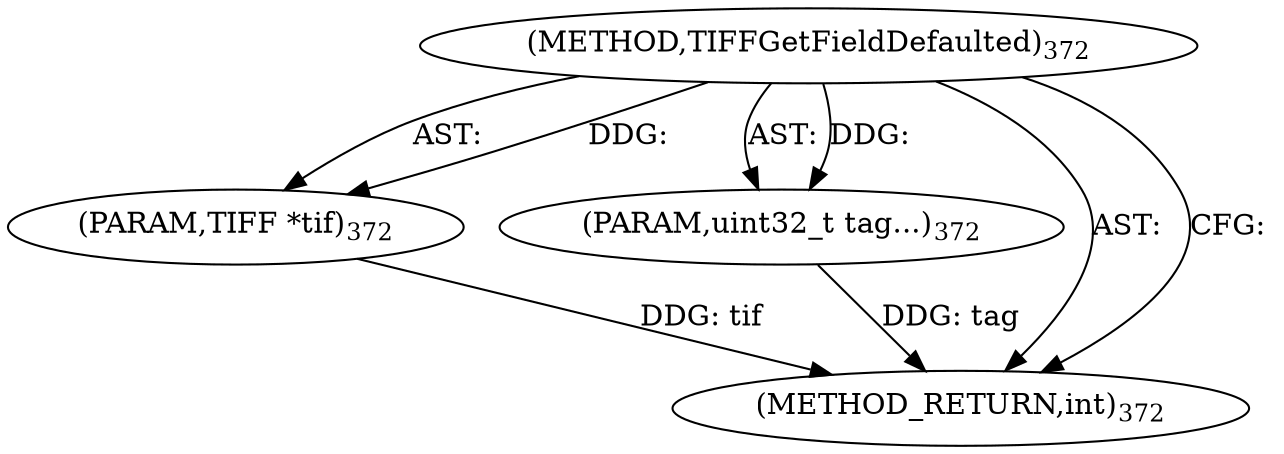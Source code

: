 digraph "TIFFGetFieldDefaulted" {  
"8536" [label = <(METHOD,TIFFGetFieldDefaulted)<SUB>372</SUB>> ]
"8537" [label = <(PARAM,TIFF *tif)<SUB>372</SUB>> ]
"8538" [label = <(PARAM,uint32_t tag...)<SUB>372</SUB>> ]
"8539" [label = <(METHOD_RETURN,int)<SUB>372</SUB>> ]
  "8536" -> "8537"  [ label = "AST: "] 
  "8536" -> "8538"  [ label = "AST: "] 
  "8536" -> "8539"  [ label = "AST: "] 
  "8536" -> "8539"  [ label = "CFG: "] 
  "8537" -> "8539"  [ label = "DDG: tif"] 
  "8538" -> "8539"  [ label = "DDG: tag"] 
  "8536" -> "8537"  [ label = "DDG: "] 
  "8536" -> "8538"  [ label = "DDG: "] 
}
